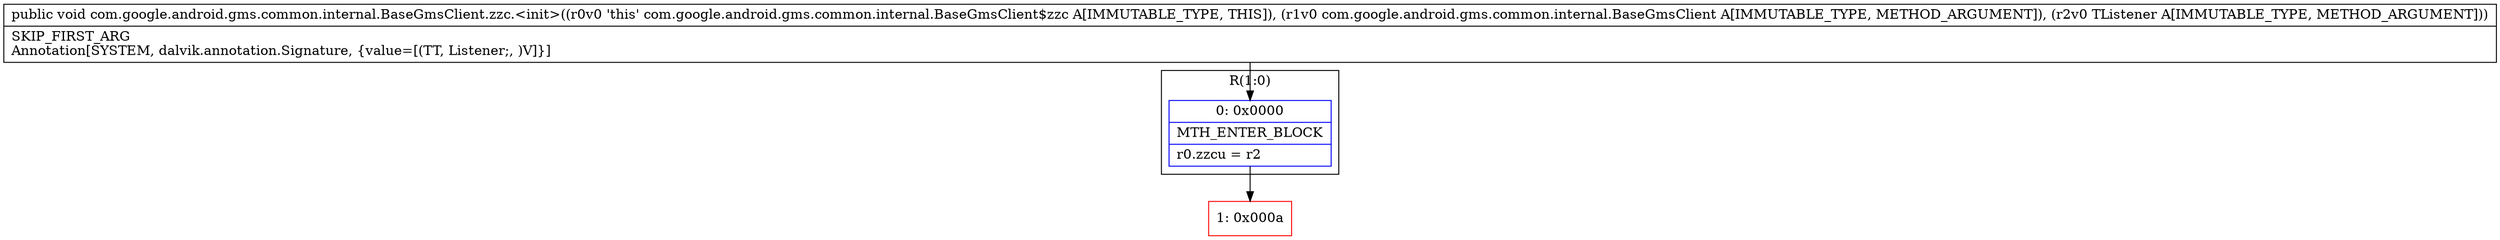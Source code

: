digraph "CFG forcom.google.android.gms.common.internal.BaseGmsClient.zzc.\<init\>(Lcom\/google\/android\/gms\/common\/internal\/BaseGmsClient;Ljava\/lang\/Object;)V" {
subgraph cluster_Region_567758715 {
label = "R(1:0)";
node [shape=record,color=blue];
Node_0 [shape=record,label="{0\:\ 0x0000|MTH_ENTER_BLOCK\l|r0.zzcu = r2\l}"];
}
Node_1 [shape=record,color=red,label="{1\:\ 0x000a}"];
MethodNode[shape=record,label="{public void com.google.android.gms.common.internal.BaseGmsClient.zzc.\<init\>((r0v0 'this' com.google.android.gms.common.internal.BaseGmsClient$zzc A[IMMUTABLE_TYPE, THIS]), (r1v0 com.google.android.gms.common.internal.BaseGmsClient A[IMMUTABLE_TYPE, METHOD_ARGUMENT]), (r2v0 TListener A[IMMUTABLE_TYPE, METHOD_ARGUMENT]))  | SKIP_FIRST_ARG\lAnnotation[SYSTEM, dalvik.annotation.Signature, \{value=[(TT, Listener;, )V]\}]\l}"];
MethodNode -> Node_0;
Node_0 -> Node_1;
}

